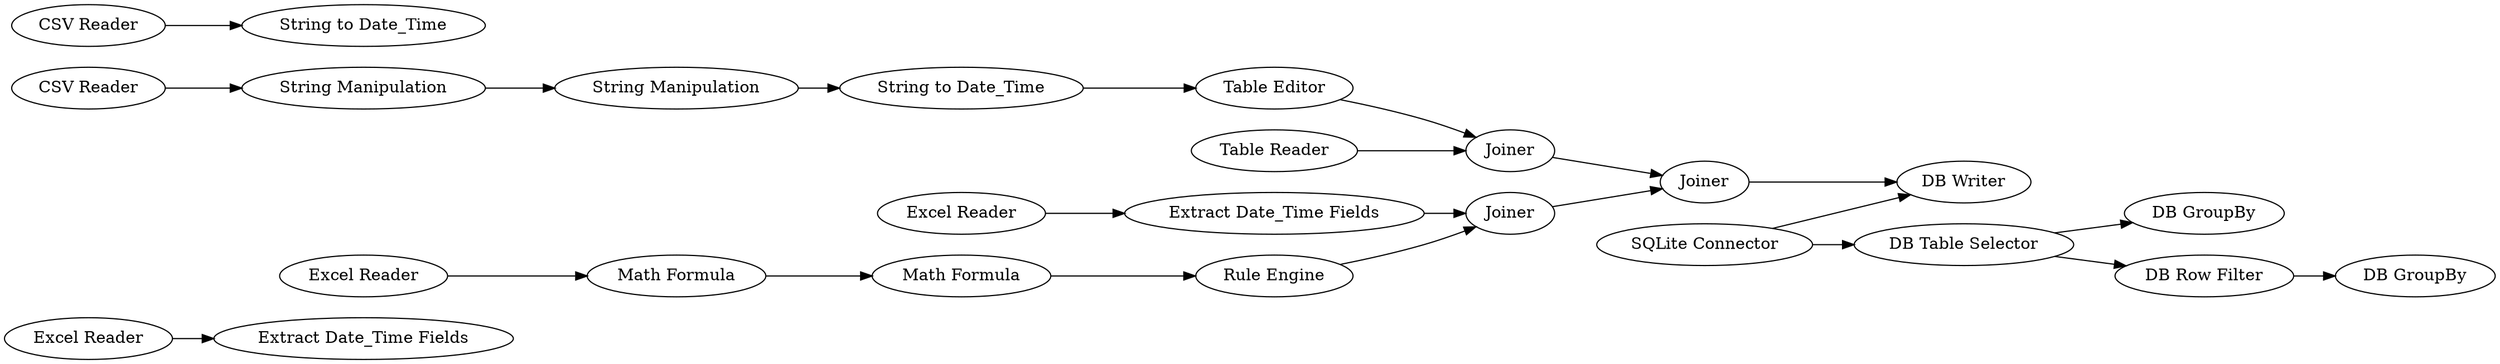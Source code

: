 digraph {
	"-697348648970995251_20" [label="Excel Reader"]
	"-138832735893893332_22" [label="Rule Engine"]
	"-697348648970995251_23" [label="String to Date_Time"]
	"-138832735893893332_30" [label="DB Writer"]
	"-138832735893893332_19" [label="String Manipulation"]
	"-697348648970995251_32" [label="DB GroupBy"]
	"-138832735893893332_20" [label="String Manipulation"]
	"-697348648970995251_31" [label="Extract Date_Time Fields"]
	"-138832735893893332_23" [label="Math Formula"]
	"-138832735893893332_6" [label="SQLite Connector"]
	"-138832735893893332_36" [label=Joiner]
	"-138832735893893332_37" [label=Joiner]
	"-138832735893893332_24" [label="String to Date_Time"]
	"-697348648970995251_35" [label="DB Row Filter"]
	"-697348648970995251_30" [label="CSV Reader"]
	"-138832735893893332_31" [label="Excel Reader"]
	"-138832735893893332_32" [label="Excel Reader"]
	"-697348648970995251_41" [label="DB Table Selector"]
	"-138832735893893332_38" [label="Extract Date_Time Fields"]
	"-138832735893893332_35" [label=Joiner]
	"-697348648970995251_39" [label="DB GroupBy"]
	"-138832735893893332_26" [label="Table Editor"]
	"-138832735893893332_34" [label="CSV Reader"]
	"-138832735893893332_33" [label="Table Reader"]
	"-138832735893893332_21" [label="Math Formula"]
	"-138832735893893332_34" -> "-138832735893893332_19"
	"-138832735893893332_6" -> "-138832735893893332_30"
	"-697348648970995251_30" -> "-697348648970995251_23"
	"-138832735893893332_38" -> "-138832735893893332_35"
	"-138832735893893332_19" -> "-138832735893893332_20"
	"-138832735893893332_37" -> "-138832735893893332_36"
	"-138832735893893332_33" -> "-138832735893893332_37"
	"-697348648970995251_35" -> "-697348648970995251_39"
	"-138832735893893332_23" -> "-138832735893893332_21"
	"-138832735893893332_20" -> "-138832735893893332_24"
	"-138832735893893332_21" -> "-138832735893893332_22"
	"-697348648970995251_20" -> "-697348648970995251_31"
	"-697348648970995251_41" -> "-697348648970995251_35"
	"-138832735893893332_31" -> "-138832735893893332_38"
	"-138832735893893332_6" -> "-697348648970995251_41"
	"-138832735893893332_24" -> "-138832735893893332_26"
	"-697348648970995251_41" -> "-697348648970995251_32"
	"-138832735893893332_22" -> "-138832735893893332_35"
	"-138832735893893332_35" -> "-138832735893893332_36"
	"-138832735893893332_26" -> "-138832735893893332_37"
	"-138832735893893332_32" -> "-138832735893893332_23"
	"-138832735893893332_36" -> "-138832735893893332_30"
	rankdir=LR
}
